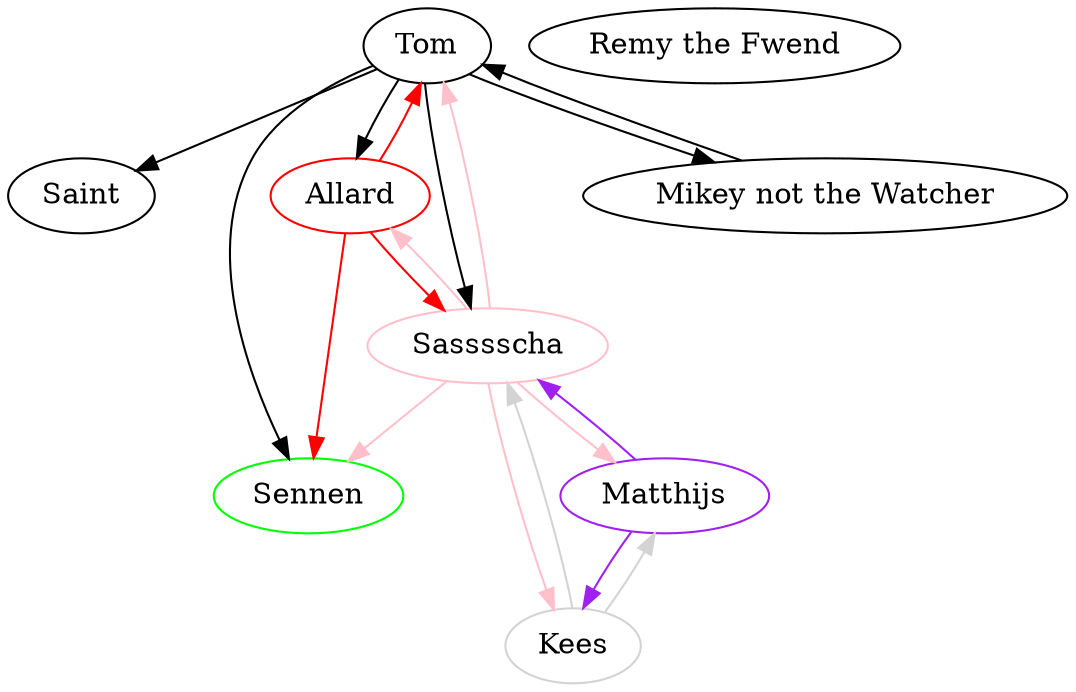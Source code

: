 digraph {
    Saint;

    Remy [label="Remy the Fwend"];

    subgraph Allard {
        edge [color=red];
        Allard [color=red];
        Allard->Tom;
        Allard->Sas;
        Allard->Sennen;
    }

    subgraph Tom {
        edge [color=black]; // 🤷, does absolutely nothing
        Tom;
        Tom->Allard;
        Tom->Saint;
        Tom->Sennen;
        Tom->Sas;
        Tom->Mikey
    }

    subgraph Sas {
        edge [color=pink];
        Sas [color=pink label="Sasssscha"];
        Sas->Allard;
        Sas->Tom;
        Sas->Sennen;
        Sas->Kees;
        Sas->Matthijs;
    }

    subgraph Kees {
        edge [color=lightgrey];
        Kees [color=lightgrey];
        Kees->Sas;
        Kees->Matthijs;
    }

    subgraph Matthijs {
        edge [color=purple];
        Matthijs [color=purple];
        Matthijs->Sas;
        Matthijs->Kees;
    }
    
    subgraph Mikey {
        Mikey [label="Mikey not the Watcher"];
        Mikey->Tom
    }

    Sennen [color=green];
}
